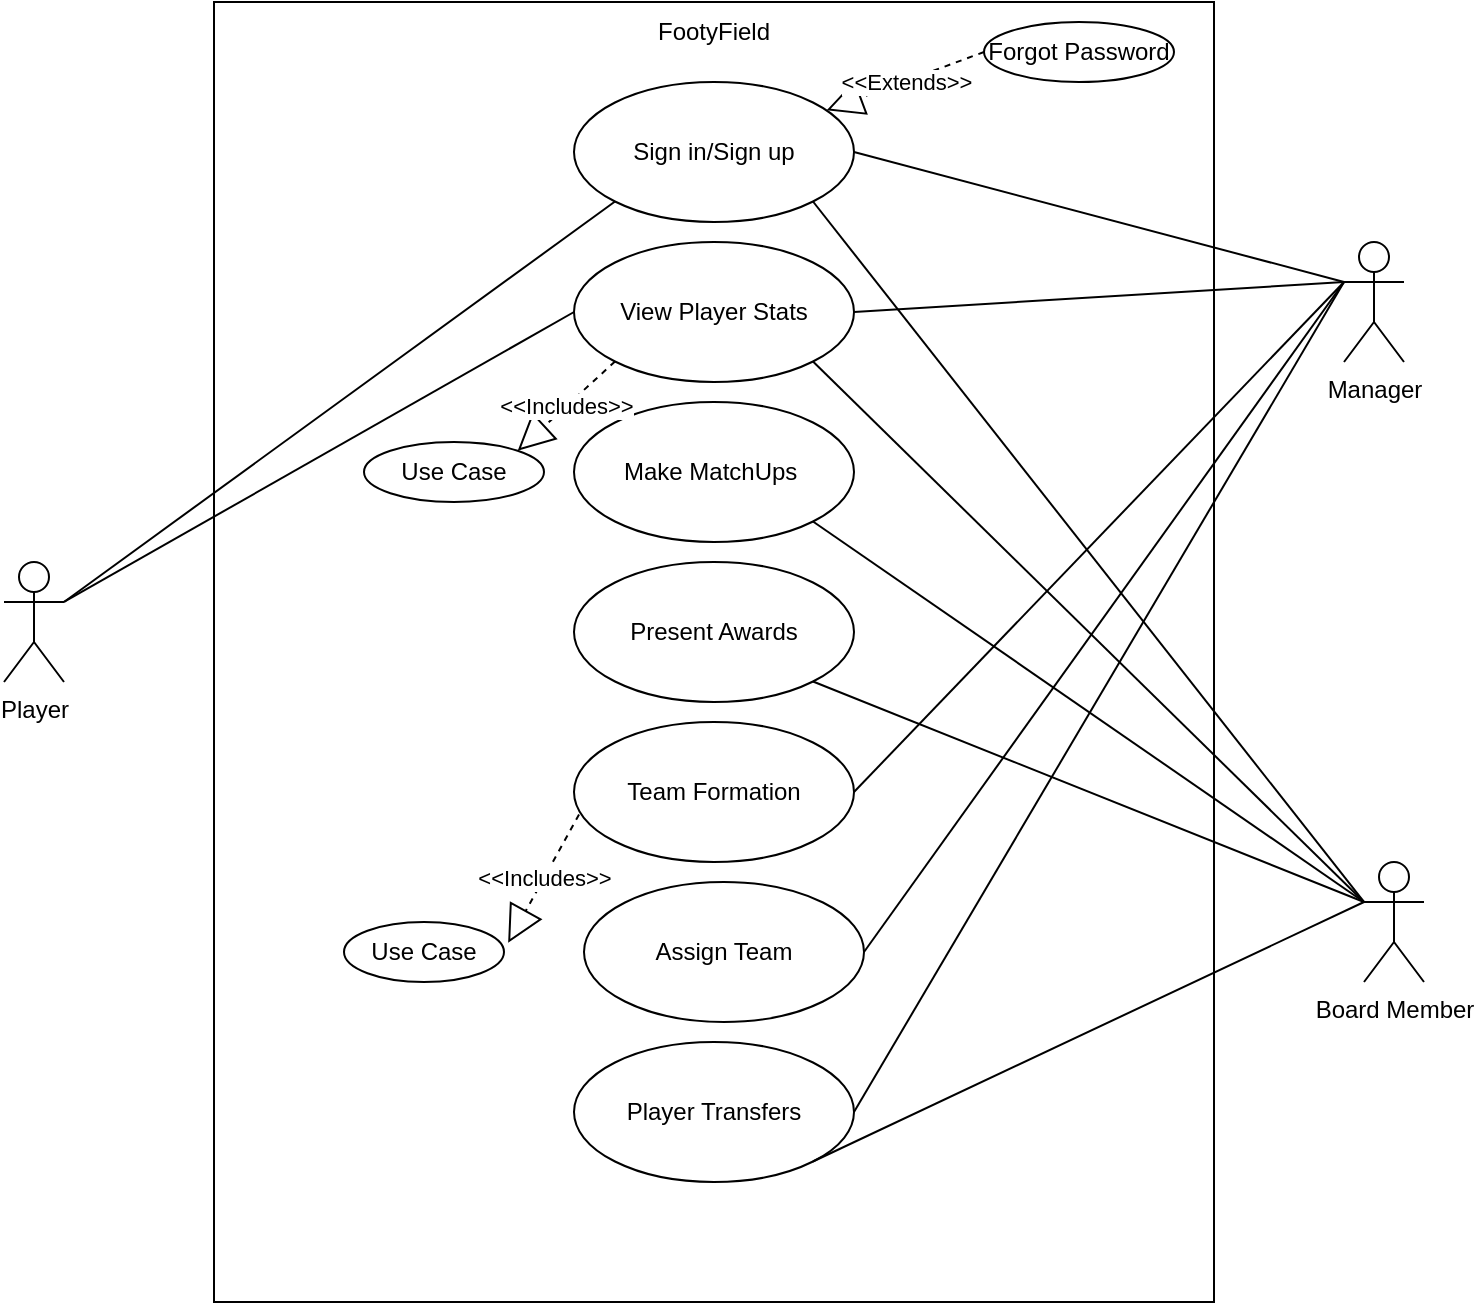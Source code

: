 <mxfile version="20.8.23" type="github">
  <diagram name="Page-1" id="jb7mRahCzlHCsOeQkt8h">
    <mxGraphModel dx="925" dy="508" grid="1" gridSize="10" guides="1" tooltips="1" connect="1" arrows="1" fold="1" page="1" pageScale="1" pageWidth="850" pageHeight="1100" math="0" shadow="0">
      <root>
        <mxCell id="0" />
        <mxCell id="1" parent="0" />
        <mxCell id="_6TaDpirpwY7llcwYww7-1" value="tt" style="rounded=0;whiteSpace=wrap;html=1;" parent="1" vertex="1">
          <mxGeometry x="175" y="100" width="500" height="650" as="geometry" />
        </mxCell>
        <mxCell id="_6TaDpirpwY7llcwYww7-2" value="Player" style="shape=umlActor;verticalLabelPosition=bottom;verticalAlign=top;html=1;outlineConnect=0;" parent="1" vertex="1">
          <mxGeometry x="70" y="380" width="30" height="60" as="geometry" />
        </mxCell>
        <mxCell id="_6TaDpirpwY7llcwYww7-3" value="Manager" style="shape=umlActor;verticalLabelPosition=bottom;verticalAlign=top;html=1;outlineConnect=0;" parent="1" vertex="1">
          <mxGeometry x="740" y="220" width="30" height="60" as="geometry" />
        </mxCell>
        <mxCell id="_6TaDpirpwY7llcwYww7-4" value="Board Member&lt;br&gt;" style="shape=umlActor;verticalLabelPosition=bottom;verticalAlign=top;html=1;outlineConnect=0;" parent="1" vertex="1">
          <mxGeometry x="750" y="530" width="30" height="60" as="geometry" />
        </mxCell>
        <mxCell id="_6TaDpirpwY7llcwYww7-7" value="Sign in/Sign up" style="ellipse;whiteSpace=wrap;html=1;" parent="1" vertex="1">
          <mxGeometry x="355" y="140" width="140" height="70" as="geometry" />
        </mxCell>
        <mxCell id="_6TaDpirpwY7llcwYww7-8" value="" style="endArrow=none;html=1;rounded=0;exitX=1;exitY=0.333;exitDx=0;exitDy=0;exitPerimeter=0;entryX=0;entryY=1;entryDx=0;entryDy=0;" parent="1" source="_6TaDpirpwY7llcwYww7-2" target="_6TaDpirpwY7llcwYww7-7" edge="1">
          <mxGeometry width="50" height="50" relative="1" as="geometry">
            <mxPoint x="310" y="490" as="sourcePoint" />
            <mxPoint x="360" y="440" as="targetPoint" />
          </mxGeometry>
        </mxCell>
        <mxCell id="_6TaDpirpwY7llcwYww7-10" value="" style="endArrow=none;html=1;rounded=0;entryX=0;entryY=0.333;entryDx=0;entryDy=0;entryPerimeter=0;exitX=1;exitY=0.5;exitDx=0;exitDy=0;" parent="1" source="_6TaDpirpwY7llcwYww7-7" target="_6TaDpirpwY7llcwYww7-3" edge="1">
          <mxGeometry width="50" height="50" relative="1" as="geometry">
            <mxPoint x="310" y="490" as="sourcePoint" />
            <mxPoint x="360" y="440" as="targetPoint" />
          </mxGeometry>
        </mxCell>
        <mxCell id="_6TaDpirpwY7llcwYww7-11" value="" style="endArrow=none;html=1;rounded=0;entryX=0;entryY=0.333;entryDx=0;entryDy=0;entryPerimeter=0;exitX=1;exitY=1;exitDx=0;exitDy=0;" parent="1" source="_6TaDpirpwY7llcwYww7-7" target="_6TaDpirpwY7llcwYww7-4" edge="1">
          <mxGeometry width="50" height="50" relative="1" as="geometry">
            <mxPoint x="505" y="185" as="sourcePoint" />
            <mxPoint x="750" y="250" as="targetPoint" />
          </mxGeometry>
        </mxCell>
        <mxCell id="_6TaDpirpwY7llcwYww7-12" value="View Player Stats" style="ellipse;whiteSpace=wrap;html=1;" parent="1" vertex="1">
          <mxGeometry x="355" y="220" width="140" height="70" as="geometry" />
        </mxCell>
        <mxCell id="_6TaDpirpwY7llcwYww7-13" value="" style="endArrow=none;html=1;rounded=0;exitX=1;exitY=0.333;exitDx=0;exitDy=0;exitPerimeter=0;entryX=0;entryY=0.5;entryDx=0;entryDy=0;" parent="1" source="_6TaDpirpwY7llcwYww7-2" target="_6TaDpirpwY7llcwYww7-12" edge="1">
          <mxGeometry width="50" height="50" relative="1" as="geometry">
            <mxPoint x="110" y="410" as="sourcePoint" />
            <mxPoint x="386" y="210" as="targetPoint" />
          </mxGeometry>
        </mxCell>
        <mxCell id="_6TaDpirpwY7llcwYww7-14" value="" style="endArrow=none;html=1;rounded=0;exitX=1;exitY=1;exitDx=0;exitDy=0;" parent="1" source="_6TaDpirpwY7llcwYww7-12" edge="1">
          <mxGeometry width="50" height="50" relative="1" as="geometry">
            <mxPoint x="484" y="210" as="sourcePoint" />
            <mxPoint x="750" y="550" as="targetPoint" />
          </mxGeometry>
        </mxCell>
        <mxCell id="_6TaDpirpwY7llcwYww7-15" value="" style="endArrow=none;html=1;rounded=0;exitX=1;exitY=0.5;exitDx=0;exitDy=0;" parent="1" source="_6TaDpirpwY7llcwYww7-12" edge="1">
          <mxGeometry width="50" height="50" relative="1" as="geometry">
            <mxPoint x="505" y="185" as="sourcePoint" />
            <mxPoint x="740" y="240" as="targetPoint" />
          </mxGeometry>
        </mxCell>
        <mxCell id="_6TaDpirpwY7llcwYww7-16" value="Make MatchUps&amp;nbsp;" style="ellipse;whiteSpace=wrap;html=1;" parent="1" vertex="1">
          <mxGeometry x="355" y="300" width="140" height="70" as="geometry" />
        </mxCell>
        <mxCell id="_6TaDpirpwY7llcwYww7-17" value="" style="endArrow=none;html=1;rounded=0;exitX=1;exitY=1;exitDx=0;exitDy=0;" parent="1" source="_6TaDpirpwY7llcwYww7-16" edge="1">
          <mxGeometry width="50" height="50" relative="1" as="geometry">
            <mxPoint x="484" y="290" as="sourcePoint" />
            <mxPoint x="750" y="550" as="targetPoint" />
          </mxGeometry>
        </mxCell>
        <mxCell id="_6TaDpirpwY7llcwYww7-18" value="Present Awards" style="ellipse;whiteSpace=wrap;html=1;" parent="1" vertex="1">
          <mxGeometry x="355" y="380" width="140" height="70" as="geometry" />
        </mxCell>
        <mxCell id="_6TaDpirpwY7llcwYww7-19" value="" style="endArrow=none;html=1;rounded=0;exitX=1;exitY=1;exitDx=0;exitDy=0;" parent="1" source="_6TaDpirpwY7llcwYww7-18" edge="1">
          <mxGeometry width="50" height="50" relative="1" as="geometry">
            <mxPoint x="484" y="370" as="sourcePoint" />
            <mxPoint x="750" y="550" as="targetPoint" />
          </mxGeometry>
        </mxCell>
        <mxCell id="_6TaDpirpwY7llcwYww7-20" value="Team Formation" style="ellipse;whiteSpace=wrap;html=1;" parent="1" vertex="1">
          <mxGeometry x="355" y="460" width="140" height="70" as="geometry" />
        </mxCell>
        <mxCell id="_6TaDpirpwY7llcwYww7-21" value="" style="endArrow=none;html=1;rounded=0;entryX=0;entryY=0.333;entryDx=0;entryDy=0;entryPerimeter=0;exitX=1;exitY=0.5;exitDx=0;exitDy=0;" parent="1" source="_6TaDpirpwY7llcwYww7-20" target="_6TaDpirpwY7llcwYww7-3" edge="1">
          <mxGeometry width="50" height="50" relative="1" as="geometry">
            <mxPoint x="505" y="265" as="sourcePoint" />
            <mxPoint x="750" y="250" as="targetPoint" />
          </mxGeometry>
        </mxCell>
        <mxCell id="_6TaDpirpwY7llcwYww7-22" value="Assign Team" style="ellipse;whiteSpace=wrap;html=1;" parent="1" vertex="1">
          <mxGeometry x="360" y="540" width="140" height="70" as="geometry" />
        </mxCell>
        <mxCell id="_6TaDpirpwY7llcwYww7-23" value="" style="endArrow=none;html=1;rounded=0;exitX=1;exitY=0.5;exitDx=0;exitDy=0;" parent="1" source="_6TaDpirpwY7llcwYww7-22" edge="1">
          <mxGeometry width="50" height="50" relative="1" as="geometry">
            <mxPoint x="505" y="505" as="sourcePoint" />
            <mxPoint x="740" y="240" as="targetPoint" />
          </mxGeometry>
        </mxCell>
        <mxCell id="_6TaDpirpwY7llcwYww7-24" value="Player Transfers" style="ellipse;whiteSpace=wrap;html=1;" parent="1" vertex="1">
          <mxGeometry x="355" y="620" width="140" height="70" as="geometry" />
        </mxCell>
        <mxCell id="_6TaDpirpwY7llcwYww7-25" value="" style="endArrow=none;html=1;rounded=0;exitX=1;exitY=1;exitDx=0;exitDy=0;" parent="1" source="_6TaDpirpwY7llcwYww7-24" edge="1">
          <mxGeometry width="50" height="50" relative="1" as="geometry">
            <mxPoint x="485" y="450" as="sourcePoint" />
            <mxPoint x="750" y="550" as="targetPoint" />
          </mxGeometry>
        </mxCell>
        <mxCell id="_6TaDpirpwY7llcwYww7-26" value="" style="endArrow=none;html=1;rounded=0;exitX=1;exitY=0.5;exitDx=0;exitDy=0;" parent="1" source="_6TaDpirpwY7llcwYww7-24" edge="1">
          <mxGeometry width="50" height="50" relative="1" as="geometry">
            <mxPoint x="510" y="585" as="sourcePoint" />
            <mxPoint x="740" y="240" as="targetPoint" />
          </mxGeometry>
        </mxCell>
        <mxCell id="7QmNIYNYqyGOwHy-lG8Q-1" value="FootyField" style="text;html=1;strokeColor=none;fillColor=none;align=center;verticalAlign=middle;whiteSpace=wrap;rounded=0;" vertex="1" parent="1">
          <mxGeometry x="395" y="100" width="60" height="30" as="geometry" />
        </mxCell>
        <mxCell id="7QmNIYNYqyGOwHy-lG8Q-2" value="Forgot Password" style="ellipse;whiteSpace=wrap;html=1;" vertex="1" parent="1">
          <mxGeometry x="560" y="110" width="95" height="30" as="geometry" />
        </mxCell>
        <mxCell id="7QmNIYNYqyGOwHy-lG8Q-3" value="&amp;lt;&amp;lt;Extends&amp;gt;&amp;gt;" style="endArrow=block;endSize=16;endFill=0;html=1;rounded=0;exitX=0;exitY=0.5;exitDx=0;exitDy=0;dashed=1;" edge="1" parent="1" source="7QmNIYNYqyGOwHy-lG8Q-2" target="_6TaDpirpwY7llcwYww7-7">
          <mxGeometry width="160" relative="1" as="geometry">
            <mxPoint x="490" y="160" as="sourcePoint" />
            <mxPoint x="540" y="220" as="targetPoint" />
          </mxGeometry>
        </mxCell>
        <mxCell id="7QmNIYNYqyGOwHy-lG8Q-5" value="Use Case" style="ellipse;whiteSpace=wrap;html=1;" vertex="1" parent="1">
          <mxGeometry x="250" y="320" width="90" height="30" as="geometry" />
        </mxCell>
        <mxCell id="7QmNIYNYqyGOwHy-lG8Q-6" value="&amp;lt;&amp;lt;Includes&amp;gt;&amp;gt;" style="endArrow=block;endSize=16;endFill=0;html=1;rounded=0;exitX=0;exitY=1;exitDx=0;exitDy=0;entryX=1;entryY=0;entryDx=0;entryDy=0;dashed=1;" edge="1" parent="1" source="_6TaDpirpwY7llcwYww7-12" target="7QmNIYNYqyGOwHy-lG8Q-5">
          <mxGeometry width="160" relative="1" as="geometry">
            <mxPoint x="410" y="310" as="sourcePoint" />
            <mxPoint x="570" y="310" as="targetPoint" />
          </mxGeometry>
        </mxCell>
        <mxCell id="7QmNIYNYqyGOwHy-lG8Q-7" value="Use Case" style="ellipse;whiteSpace=wrap;html=1;" vertex="1" parent="1">
          <mxGeometry x="240" y="560" width="80" height="30" as="geometry" />
        </mxCell>
        <mxCell id="7QmNIYNYqyGOwHy-lG8Q-8" value="&amp;lt;&amp;lt;Includes&amp;gt;&amp;gt;" style="endArrow=block;endSize=16;endFill=0;html=1;rounded=0;exitX=0.018;exitY=0.66;exitDx=0;exitDy=0;entryX=1.026;entryY=0.346;entryDx=0;entryDy=0;dashed=1;exitPerimeter=0;entryPerimeter=0;" edge="1" parent="1" source="_6TaDpirpwY7llcwYww7-20" target="7QmNIYNYqyGOwHy-lG8Q-7">
          <mxGeometry width="160" relative="1" as="geometry">
            <mxPoint x="360" y="538" as="sourcePoint" />
            <mxPoint x="311" y="582" as="targetPoint" />
          </mxGeometry>
        </mxCell>
      </root>
    </mxGraphModel>
  </diagram>
</mxfile>
